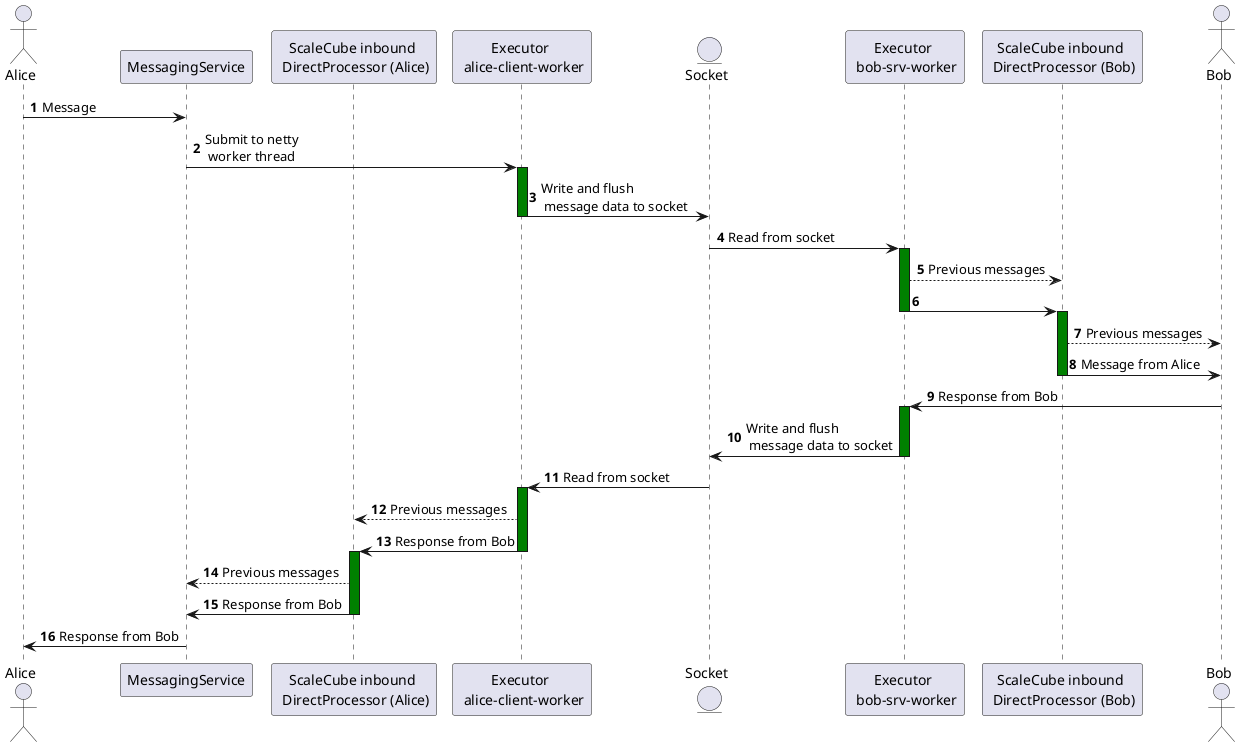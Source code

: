 /'
  Licensed to the Apache Software Foundation (ASF) under one or more
  contributor license agreements.  See the NOTICE file distributed with
  this work for additional information regarding copyright ownership.
  The ASF licenses this file to You under the Apache License, Version 2.0
  (the "License"); you may not use this file except in compliance with
  the License.  You may obtain a copy of the License at

       http://www.apache.org/licenses/LICENSE-2.0

  Unless required by applicable law or agreed to in writing, software
  distributed under the License is distributed on an "AS IS" BASIS,
  WITHOUT WARRANTIES OR CONDITIONS OF ANY KIND, either express or implied.
  See the License for the specific language governing permissions and
  limitations under the License.
'/

@startuml
'https://plantuml.com/sequence-diagram

autonumber
actor Alice as alice
participant MessagingService as aliceMessageService
participant "ScaleCube inbound \n DirectProcessor (Alice)" as aliceInbound
participant "Executor \n alice-client-worker" as aliceWorker
entity Socket as sock
participant "Executor \n bob-srv-worker" as bobWorker
participant "ScaleCube inbound \n DirectProcessor (Bob)" as bobInbound
actor Bob as bob

alice -> aliceMessageService : Message

aliceMessageService -> aliceWorker : Submit to netty \n worker thread
activate aliceWorker #Green

aliceWorker -> sock : Write and flush \n message data to socket
deactivate aliceWorker

sock -> bobWorker : Read from socket
activate bobWorker #Green

bobWorker --> bobInbound : Previous messages
bobWorker -> bobInbound
deactivate bobWorker
activate bobInbound #Green

bobInbound --> bob : Previous messages

bobInbound -> bob : Message from Alice
deactivate bobInbound

bob -> bobWorker : Response from Bob
activate bobWorker #Green

bobWorker -> sock : Write and flush \n message data to socket
deactivate bobWorker

sock -> aliceWorker : Read from socket
activate aliceWorker #Green

aliceWorker --> aliceInbound : Previous messages
aliceWorker -> aliceInbound : Response from Bob
deactivate aliceWorker
activate aliceInbound #Green

aliceInbound --> aliceMessageService : Previous messages
aliceInbound -> aliceMessageService : Response from Bob
deactivate aliceInbound

aliceMessageService -> alice : Response from Bob

@enduml
